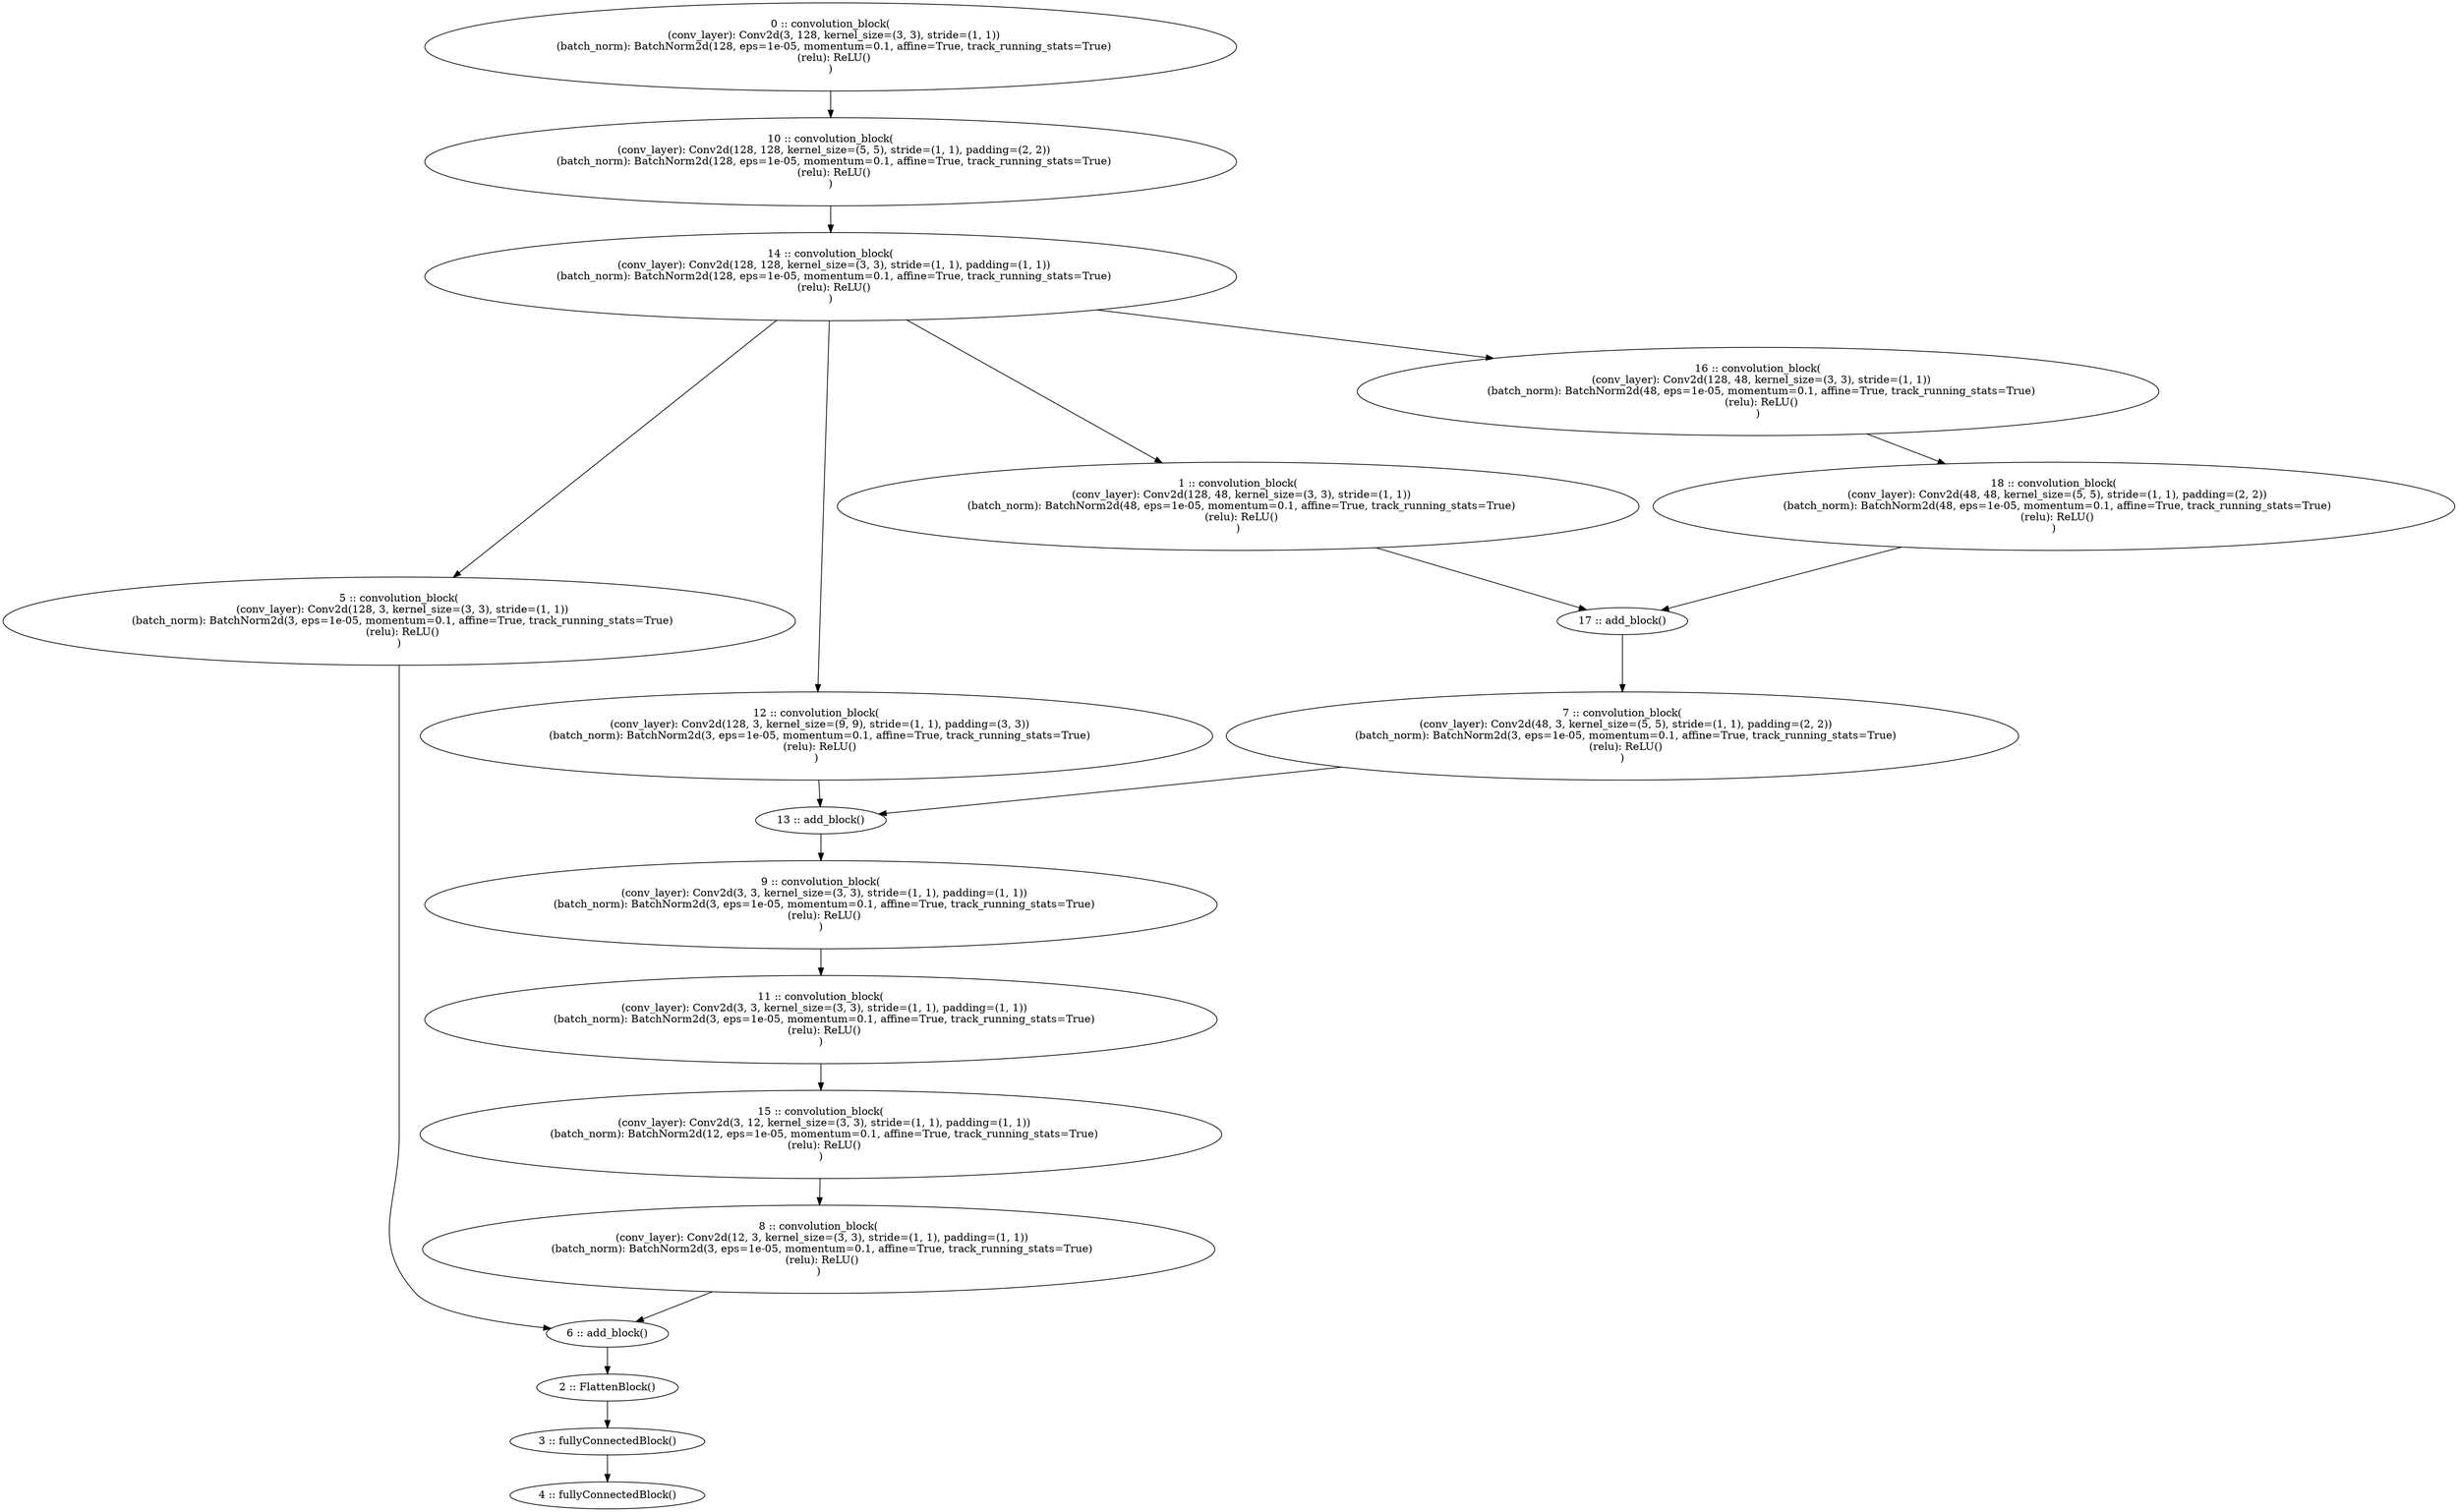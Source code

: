 // ./images/arch.gv
digraph "./images/arch" {
	0 [label="0 :: convolution_block(
  (conv_layer): Conv2d(3, 128, kernel_size=(3, 3), stride=(1, 1))
  (batch_norm): BatchNorm2d(128, eps=1e-05, momentum=0.1, affine=True, track_running_stats=True)
  (relu): ReLU()
)"]
	1 [label="1 :: convolution_block(
  (conv_layer): Conv2d(128, 48, kernel_size=(3, 3), stride=(1, 1))
  (batch_norm): BatchNorm2d(48, eps=1e-05, momentum=0.1, affine=True, track_running_stats=True)
  (relu): ReLU()
)"]
	2 [label="2 :: FlattenBlock()"]
	3 [label="3 :: fullyConnectedBlock()"]
	4 [label="4 :: fullyConnectedBlock()"]
	5 [label="5 :: convolution_block(
  (conv_layer): Conv2d(128, 3, kernel_size=(3, 3), stride=(1, 1))
  (batch_norm): BatchNorm2d(3, eps=1e-05, momentum=0.1, affine=True, track_running_stats=True)
  (relu): ReLU()
)"]
	6 [label="6 :: add_block()"]
	7 [label="7 :: convolution_block(
  (conv_layer): Conv2d(48, 3, kernel_size=(5, 5), stride=(1, 1), padding=(2, 2))
  (batch_norm): BatchNorm2d(3, eps=1e-05, momentum=0.1, affine=True, track_running_stats=True)
  (relu): ReLU()
)"]
	8 [label="8 :: convolution_block(
  (conv_layer): Conv2d(12, 3, kernel_size=(3, 3), stride=(1, 1), padding=(1, 1))
  (batch_norm): BatchNorm2d(3, eps=1e-05, momentum=0.1, affine=True, track_running_stats=True)
  (relu): ReLU()
)"]
	9 [label="9 :: convolution_block(
  (conv_layer): Conv2d(3, 3, kernel_size=(3, 3), stride=(1, 1), padding=(1, 1))
  (batch_norm): BatchNorm2d(3, eps=1e-05, momentum=0.1, affine=True, track_running_stats=True)
  (relu): ReLU()
)"]
	10 [label="10 :: convolution_block(
  (conv_layer): Conv2d(128, 128, kernel_size=(5, 5), stride=(1, 1), padding=(2, 2))
  (batch_norm): BatchNorm2d(128, eps=1e-05, momentum=0.1, affine=True, track_running_stats=True)
  (relu): ReLU()
)"]
	11 [label="11 :: convolution_block(
  (conv_layer): Conv2d(3, 3, kernel_size=(3, 3), stride=(1, 1), padding=(1, 1))
  (batch_norm): BatchNorm2d(3, eps=1e-05, momentum=0.1, affine=True, track_running_stats=True)
  (relu): ReLU()
)"]
	12 [label="12 :: convolution_block(
  (conv_layer): Conv2d(128, 3, kernel_size=(9, 9), stride=(1, 1), padding=(3, 3))
  (batch_norm): BatchNorm2d(3, eps=1e-05, momentum=0.1, affine=True, track_running_stats=True)
  (relu): ReLU()
)"]
	13 [label="13 :: add_block()"]
	14 [label="14 :: convolution_block(
  (conv_layer): Conv2d(128, 128, kernel_size=(3, 3), stride=(1, 1), padding=(1, 1))
  (batch_norm): BatchNorm2d(128, eps=1e-05, momentum=0.1, affine=True, track_running_stats=True)
  (relu): ReLU()
)"]
	15 [label="15 :: convolution_block(
  (conv_layer): Conv2d(3, 12, kernel_size=(3, 3), stride=(1, 1), padding=(1, 1))
  (batch_norm): BatchNorm2d(12, eps=1e-05, momentum=0.1, affine=True, track_running_stats=True)
  (relu): ReLU()
)"]
	16 [label="16 :: convolution_block(
  (conv_layer): Conv2d(128, 48, kernel_size=(3, 3), stride=(1, 1))
  (batch_norm): BatchNorm2d(48, eps=1e-05, momentum=0.1, affine=True, track_running_stats=True)
  (relu): ReLU()
)"]
	17 [label="17 :: add_block()"]
	18 [label="18 :: convolution_block(
  (conv_layer): Conv2d(48, 48, kernel_size=(5, 5), stride=(1, 1), padding=(2, 2))
  (batch_norm): BatchNorm2d(48, eps=1e-05, momentum=0.1, affine=True, track_running_stats=True)
  (relu): ReLU()
)"]
	0 -> 10
	1 -> 17
	2 -> 3
	3 -> 4
	5 -> 6
	6 -> 2
	7 -> 13
	8 -> 6
	9 -> 11
	10 -> 14
	11 -> 15
	12 -> 13
	13 -> 9
	14 -> 1
	14 -> 5
	14 -> 12
	14 -> 16
	15 -> 8
	16 -> 18
	17 -> 7
	18 -> 17
}
